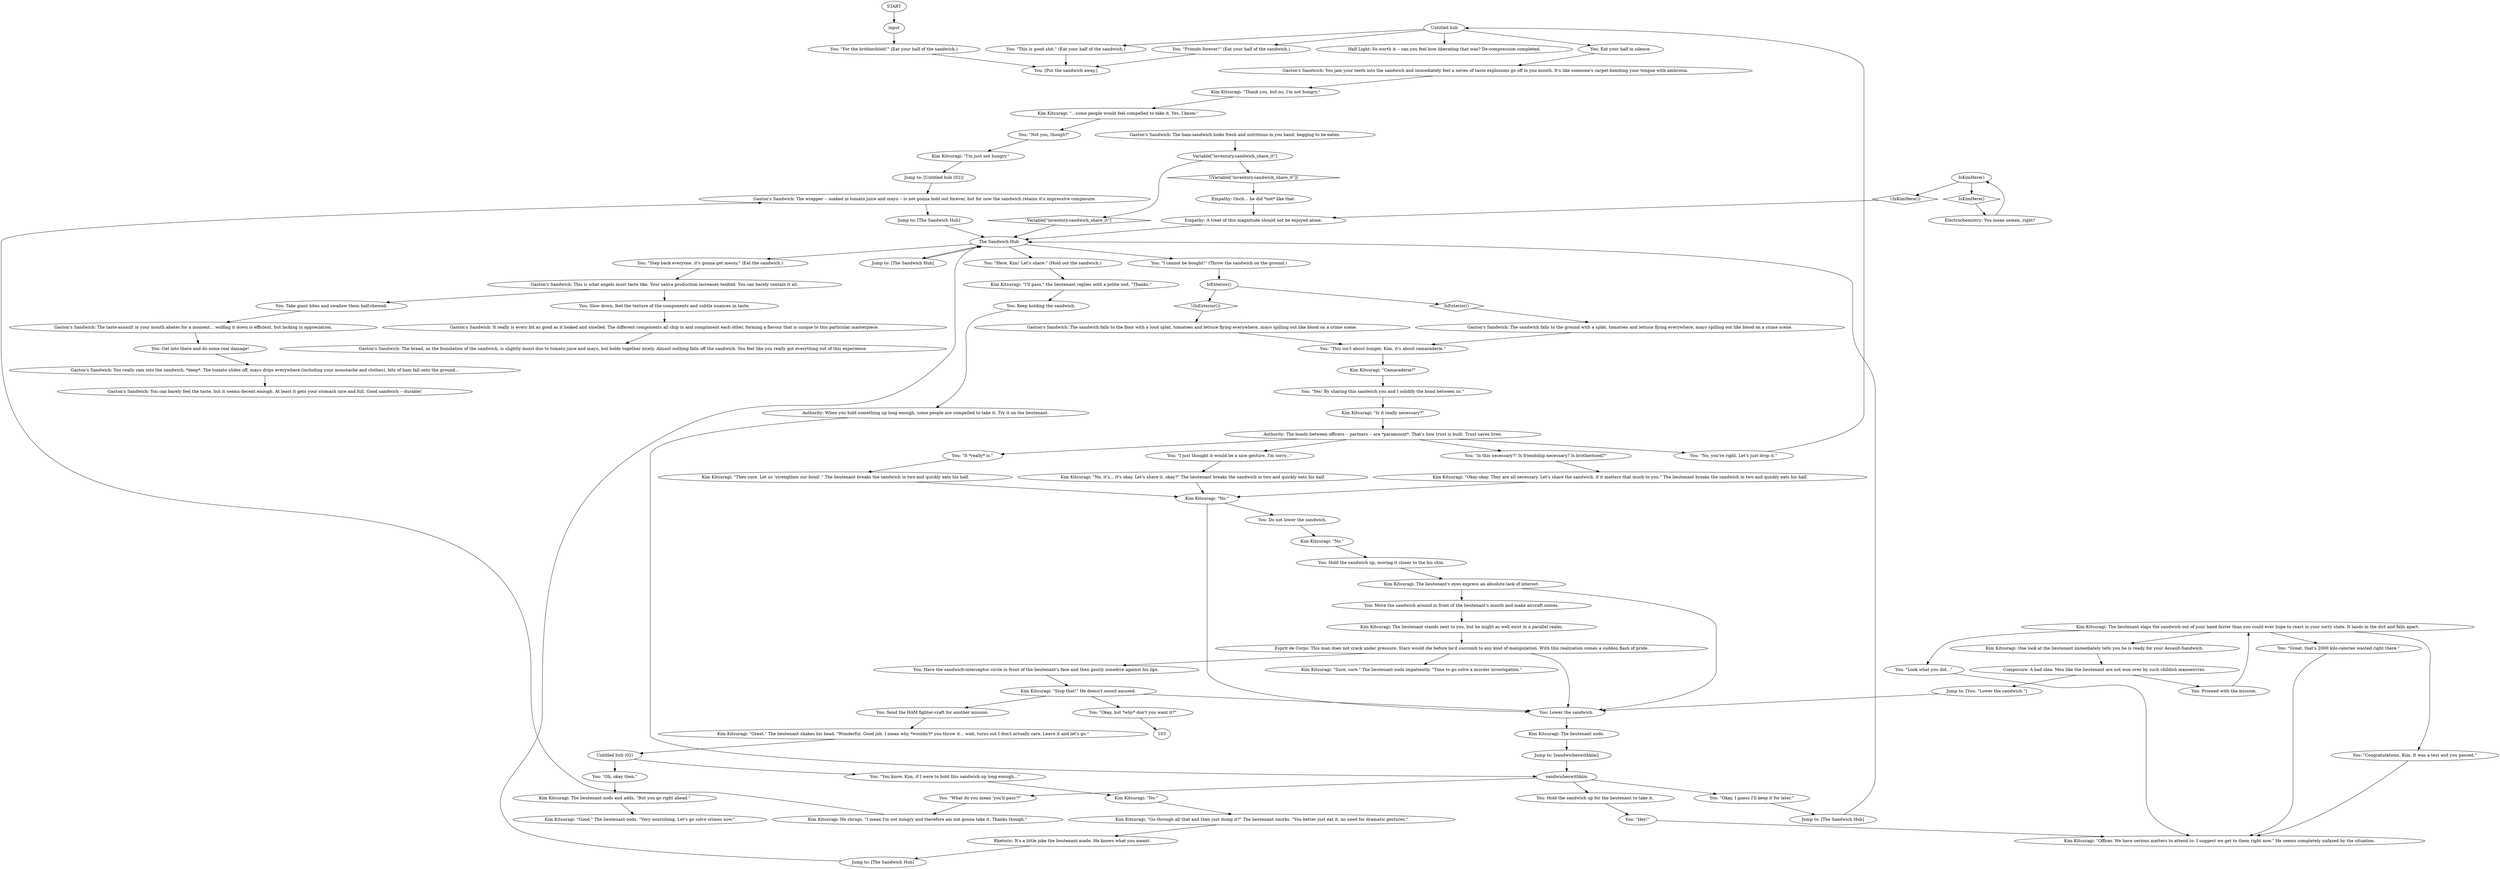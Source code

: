 # INVENTORY / GIANT HAM SANDWICH
# Eating Gaston's ham-sandwich.
# ==================================================
digraph G {
	  0 [label="START"];
	  1 [label="input"];
	  2 [label="You: \"Friends forever!\" (Eat your half of the sandwich.)"];
	  3 [label="Kim Kitsuragi: \"I'll pass,\" the lieutenant replies with a polite nod. \"Thanks.\""];
	  4 [label="Gaston's Sandwich: You really ram into the sandwich, *deep*. The tomato slides off, mayo drips everywhere (including your moustache and clothes), bits of ham fall onto the ground..."];
	  5 [label="You: \"Congratulations, Kim. It was a test and you passed.\""];
	  6 [label="You: \"What do you mean 'you'll pass'?\""];
	  7 [label="You: Proceed with the mission."];
	  8 [label="You: \"Yes! By sharing this sandwich you and I solidify the bond between us.\""];
	  9 [label="You: \"I just thought it would be a nice gesture. I'm sorry...\""];
	  10 [label="Esprit de Corps: This man does not crack under pressure. Stars would die before he'd succumb to any kind of manipulation. With this realization comes a sudden flash of pride."];
	  11 [label="Variable[\"inventory.sandwich_share_it\"]"];
	  12 [label="Variable[\"inventory.sandwich_share_it\"]", shape=diamond];
	  13 [label="!(Variable[\"inventory.sandwich_share_it\"])", shape=diamond];
	  14 [label="You: \"This is good shit.\" (Eat your half of the sandwich.)"];
	  15 [label="You: \"Look what you did...\""];
	  16 [label="You: \"Great, that's 2000 kilo-calories wasted right there.\""];
	  17 [label="Kim Kitsuragi: He shrugs. \"I mean I'm not hungry and therefore am not gonna take it. Thanks though.\""];
	  18 [label="Kim Kitsuragi: \"Stop that!\" He doesn't sound amused."];
	  19 [label="Kim Kitsuragi: \"No, it's... it's okay. Let's share it, okay?\" The lieutenant breaks the sandwich in two and quickly eats his half."];
	  20 [label="Gaston's Sandwich: The taste-assault in your mouth abates for a moment... wolfing it down is efficient, but lacking in appreciation."];
	  21 [label="Kim Kitsuragi: \"Camaraderie?\""];
	  22 [label="You: Get into there and do some real damage!"];
	  23 [label="You: Do not lower the sandwich."];
	  24 [label="Kim Kitsuragi: \"Okay-okay. They are all necessary. Let's share the sandwich, if it matters that much to you.\" The lieutenant breaks the sandwich in two and quickly eats his half."];
	  25 [label="You: \"Here, Kim! Let's share.\" (Hold out the sandwich.)"];
	  26 [label="You: Hold the sandwich up for the lieutenant to take it."];
	  27 [label="You: \"Is this necessary?! Is friendship necessary? Is brotherhood?\""];
	  28 [label="Gaston's Sandwich: You can barely feel the taste, but it seems decent enough. At least it gets your stomach nice and full. Good sandwich -- durable!"];
	  29 [label="You: Send the HAM fighter-craft for another mission."];
	  30 [label="Gaston's Sandwich: The sandwich falls to the ground with a splat, tomatoes and lettuce flying everywhere, mayo spilling out like blood on a crime scene."];
	  31 [label="Jump to: [Untitled hub (02)]"];
	  32 [label="Jump to: [sandwicheswithkim]"];
	  33 [label="Kim Kitsuragi: The lieutenant's eyes express an absolute lack of interest."];
	  34 [label="Kim Kitsuragi: \"Officer. We have serious matters to attend to. I suggest we get to them right now.\" He seems completely unfazed by the situation."];
	  35 [label="IsKimHere()"];
	  36 [label="IsKimHere()", shape=diamond];
	  37 [label="!(IsKimHere())", shape=diamond];
	  38 [label="IsExterior()"];
	  39 [label="IsExterior()", shape=diamond];
	  40 [label="!(IsExterior())", shape=diamond];
	  41 [label="Gaston's Sandwich: The bread, as the foundation of the sandwich, is slightly moist due to tomato juice and mayo, but holds together nicely. Almost nothing falls off the sandwich. You feel like you really got everything out of this experience."];
	  42 [label="Kim Kitsuragi: The lieutenant slaps the sandwich out of your hand faster than you could ever hope to react in your sorry state. It lands in the dirt and falls apart."];
	  43 [label="You: \"Okay, but *why* don't you want it?\""];
	  44 [label="You: \"Not you, though?\""];
	  45 [label="Jump to: [The Sandwich Hub]"];
	  46 [label="You: \"It *really* is.\""];
	  47 [label="Kim Kitsuragi: The lieutenant nods."];
	  48 [label="You: Lower the sandwich."];
	  49 [label="Gaston's Sandwich: It really is every bit as good as it looked and smelled. The different components all chip in and compliment each other, forming a flavour that is unique to this particular masterpiece."];
	  50 [label="sandwicheswithkim"];
	  51 [label="Kim Kitsuragi: The lieutenant stands next to you, but he might as well exist in a parallel realm."];
	  52 [label="Composure: A bad idea. Men like the lieutenant are not won over by such childish manoeuvres."];
	  53 [label="You: \"I cannot be bought!\" (Throw the sandwich on the ground.)"];
	  54 [label="Authority: The bonds between officers -- partners -- are *paramount*. That's how trust is built. Trust saves lives."];
	  55 [label="Kim Kitsuragi: The lieutenant nods and adds, \"But you go right ahead.\""];
	  56 [label="You: Take giant bites and swallow them half-chewed."];
	  57 [label="You: \"Okay, I guess I'll keep it for later.\""];
	  58 [label="Kim Kitsuragi: \"Then sure. Let us 'strengthen our bond'.\" The lieutenant breaks the sandwich in two and quickly eats his half."];
	  59 [label="Kim Kitsuragi: \"Is it really necessary?\""];
	  60 [label="Rhetoric: It's a little joke the lieutenant made. He knows what you meant."];
	  61 [label="Jump to: [You: \"Lower the sandwich.\"]"];
	  62 [label="You: \"Step back everyone, it's gonna get messy.\" (Eat the sandwich.)"];
	  63 [label="You: Have the sandwich-interceptor circle in front of the lieutenant's face and then gently nosedive against his lips."];
	  64 [label="You: Eat your half in silence."];
	  65 [label="You: Move the sandwich around in front of the lieutenant's mouth and make aircraft noises."];
	  66 [label="You: \"Oh, okay then.\""];
	  67 [label="You: \"No, you're right. Let's just drop it.\""];
	  68 [label="The Sandwich Hub"];
	  69 [label="You: Hold the sandwich up, moving it closer to the his chin."];
	  70 [label="Kim Kitsuragi: \"No.\""];
	  71 [label="Gaston's Sandwich: The sandwich falls to the floor with a loud splat, tomatoes and lettuce flying everywhere, mayo spilling out like blood on a crime scene."];
	  72 [label="You: Slow down, feel the texture of the components and subtle nuances in taste."];
	  73 [label="Gaston's Sandwich: The ham-sandwich looks fresh and nutritious in you hand, begging to be eaten."];
	  74 [label="You: \"For the brötherhööd!\" (Eat your half of the sandwich.)"];
	  75 [label="Half Light: So worth it -- can you feel how liberating that was? De-compression completed."];
	  76 [label="Empathy: A treat of this magnitude should not be enjoyed alone."];
	  77 [label="Empathy: Ouch... he did *not* like that."];
	  78 [label="Untitled hub (02)"];
	  79 [label="Gaston's Sandwich: The wrapper -- soaked in tomato juice and mayo -- is not gonna hold out forever, but for now the sandwich retains it's impressive composure."];
	  80 [label="Jump to: [The Sandwich Hub]"];
	  81 [label="Kim Kitsuragi: \"Good.\" The lieutenant nods. \"Very nourishing. Let's go solve crimes now.\""];
	  82 [label="Gaston's Sandwich: You jam your teeth into the sandwich and immediately feel a series of taste explosions go off in you mouth. It's like someone's carpet-bombing your tongue with ambrosia."];
	  83 [label="Gaston's Sandwich: This is what angels must taste like. Your saliva production increases tenfold. You can barely contain it all."];
	  84 [label="Kim Kitsuragi: \"Thank you, but no, I'm not hungry.\""];
	  85 [label="You: \"Hey!\""];
	  86 [label="Kim Kitsuragi: One look at the lieutenant immediately tells you he is ready for your Assault-Sandwich."];
	  87 [label="Kim Kitsuragi: \"Great.\" The lieutenant shakes his head. \"Wonderful. Good job. I mean why *wouldn't* you throw it... wait, turns out I don't actually care. Leave it and let's go.\""];
	  88 [label="Electrochemistry: You mean semen, right?"];
	  89 [label="You: \"This isn't about hunger, Kim, it's about camaraderie.\""];
	  90 [label="You: \"You know, Kim, if I were to hold this sandwich up long enough...\""];
	  91 [label="Kim Kitsuragi: \"Sure, sure.\" The lieutenant nods impatiently. \"Time to go solve a murder investigation.\""];
	  92 [label="You: [Put the sandwich away.]"];
	  93 [label="Jump to: [The Sandwich Hub]"];
	  94 [label="Jump to: [The Sandwich Hub]"];
	  95 [label="Kim Kitsuragi: \"Go through all that and then just dump it?\" The lieutenant smirks. \"You better just eat it, no need for dramatic gestures.\""];
	  96 [label="Untitled hub"];
	  97 [label="Kim Kitsuragi: \"No.\""];
	  98 [label="Authority: When you hold something up long enough, some people are compelled to take it. Try it on the lieutenant."];
	  99 [label="You: Keep holding the sandwich."];
	  100 [label="Kim Kitsuragi: \"...some people would feel compelled to take it. Yes, I know.\""];
	  101 [label="Kim Kitsuragi: \"No.\""];
	  102 [label="Kim Kitsuragi: \"I'm just not hungry.\""];
	  0 -> 1
	  1 -> 74
	  2 -> 92
	  3 -> 99
	  4 -> 28
	  5 -> 34
	  6 -> 17
	  7 -> 42
	  8 -> 59
	  9 -> 19
	  10 -> 48
	  10 -> 91
	  10 -> 63
	  11 -> 12
	  11 -> 13
	  12 -> 68
	  13 -> 77
	  14 -> 92
	  15 -> 34
	  16 -> 34
	  17 -> 79
	  18 -> 48
	  18 -> 43
	  18 -> 29
	  19 -> 97
	  20 -> 22
	  21 -> 8
	  22 -> 4
	  23 -> 70
	  24 -> 97
	  25 -> 3
	  26 -> 85
	  27 -> 24
	  29 -> 87
	  30 -> 89
	  31 -> 79
	  32 -> 50
	  33 -> 48
	  33 -> 65
	  35 -> 36
	  35 -> 37
	  36 -> 88
	  37 -> 76
	  38 -> 40
	  38 -> 39
	  39 -> 30
	  40 -> 71
	  42 -> 16
	  42 -> 5
	  42 -> 86
	  42 -> 15
	  43 -> 103
	  44 -> 102
	  45 -> 68
	  46 -> 58
	  47 -> 32
	  48 -> 47
	  49 -> 41
	  50 -> 57
	  50 -> 26
	  50 -> 6
	  51 -> 10
	  52 -> 61
	  52 -> 7
	  53 -> 38
	  54 -> 9
	  54 -> 67
	  54 -> 27
	  54 -> 46
	  55 -> 81
	  56 -> 20
	  57 -> 80
	  58 -> 97
	  59 -> 54
	  60 -> 45
	  61 -> 48
	  62 -> 83
	  63 -> 18
	  64 -> 82
	  65 -> 51
	  66 -> 55
	  67 -> 96
	  68 -> 25
	  68 -> 93
	  68 -> 53
	  68 -> 62
	  69 -> 33
	  70 -> 69
	  71 -> 89
	  72 -> 49
	  73 -> 11
	  74 -> 92
	  76 -> 68
	  77 -> 76
	  78 -> 90
	  78 -> 66
	  79 -> 94
	  80 -> 68
	  82 -> 84
	  83 -> 72
	  83 -> 56
	  84 -> 100
	  85 -> 34
	  86 -> 52
	  87 -> 78
	  88 -> 35
	  89 -> 21
	  90 -> 101
	  93 -> 68
	  94 -> 68
	  95 -> 60
	  96 -> 64
	  96 -> 2
	  96 -> 75
	  96 -> 14
	  97 -> 48
	  97 -> 23
	  98 -> 50
	  99 -> 98
	  100 -> 44
	  101 -> 95
	  102 -> 31
}


